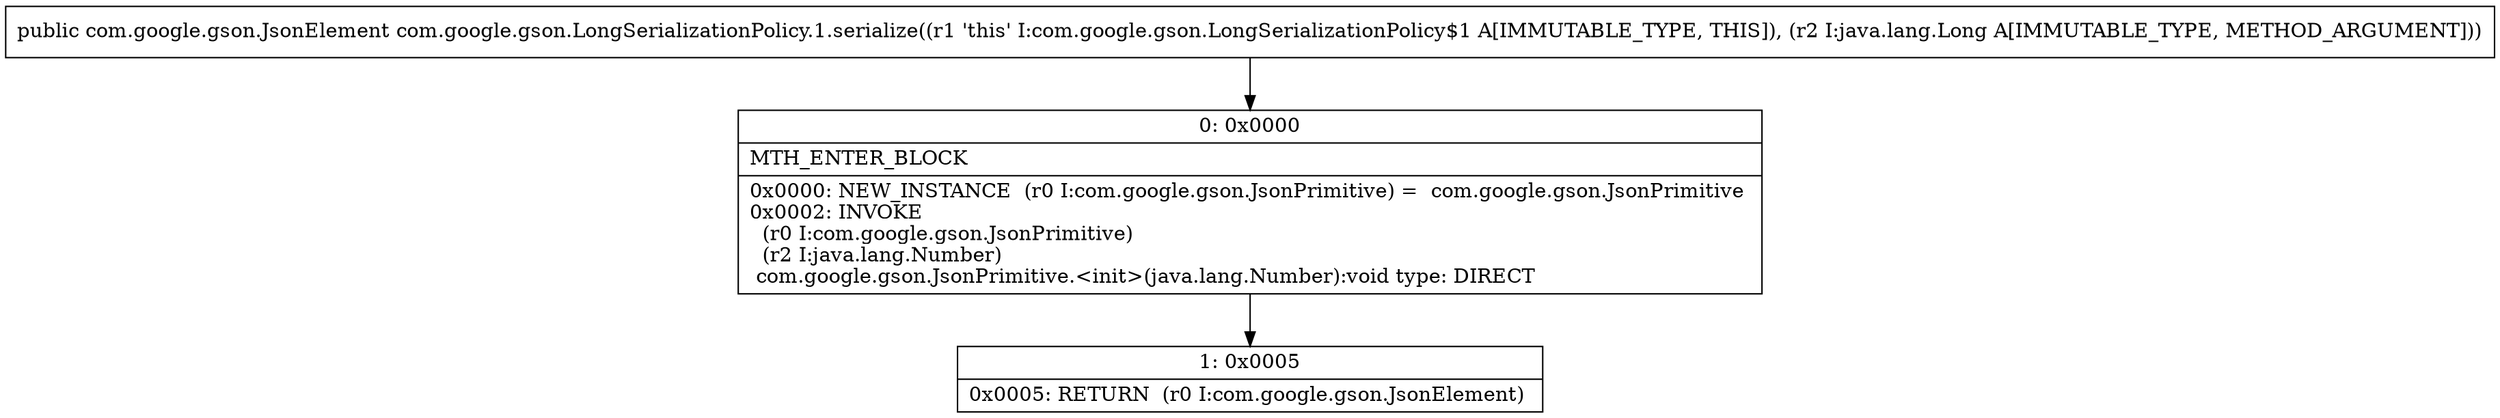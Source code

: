 digraph "CFG forcom.google.gson.LongSerializationPolicy.1.serialize(Ljava\/lang\/Long;)Lcom\/google\/gson\/JsonElement;" {
Node_0 [shape=record,label="{0\:\ 0x0000|MTH_ENTER_BLOCK\l|0x0000: NEW_INSTANCE  (r0 I:com.google.gson.JsonPrimitive) =  com.google.gson.JsonPrimitive \l0x0002: INVOKE  \l  (r0 I:com.google.gson.JsonPrimitive)\l  (r2 I:java.lang.Number)\l com.google.gson.JsonPrimitive.\<init\>(java.lang.Number):void type: DIRECT \l}"];
Node_1 [shape=record,label="{1\:\ 0x0005|0x0005: RETURN  (r0 I:com.google.gson.JsonElement) \l}"];
MethodNode[shape=record,label="{public com.google.gson.JsonElement com.google.gson.LongSerializationPolicy.1.serialize((r1 'this' I:com.google.gson.LongSerializationPolicy$1 A[IMMUTABLE_TYPE, THIS]), (r2 I:java.lang.Long A[IMMUTABLE_TYPE, METHOD_ARGUMENT])) }"];
MethodNode -> Node_0;
Node_0 -> Node_1;
}

